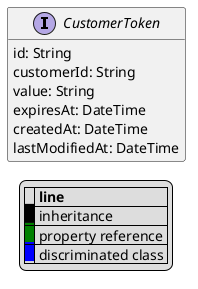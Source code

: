 @startuml

hide empty fields
hide empty methods
legend
|= |= line |
|<back:black>   </back>| inheritance |
|<back:green>   </back>| property reference |
|<back:blue>   </back>| discriminated class |
endlegend
interface CustomerToken [[CustomerToken.svg]]  {
    id: String
    customerId: String
    value: String
    expiresAt: DateTime
    createdAt: DateTime
    lastModifiedAt: DateTime
}






@enduml
